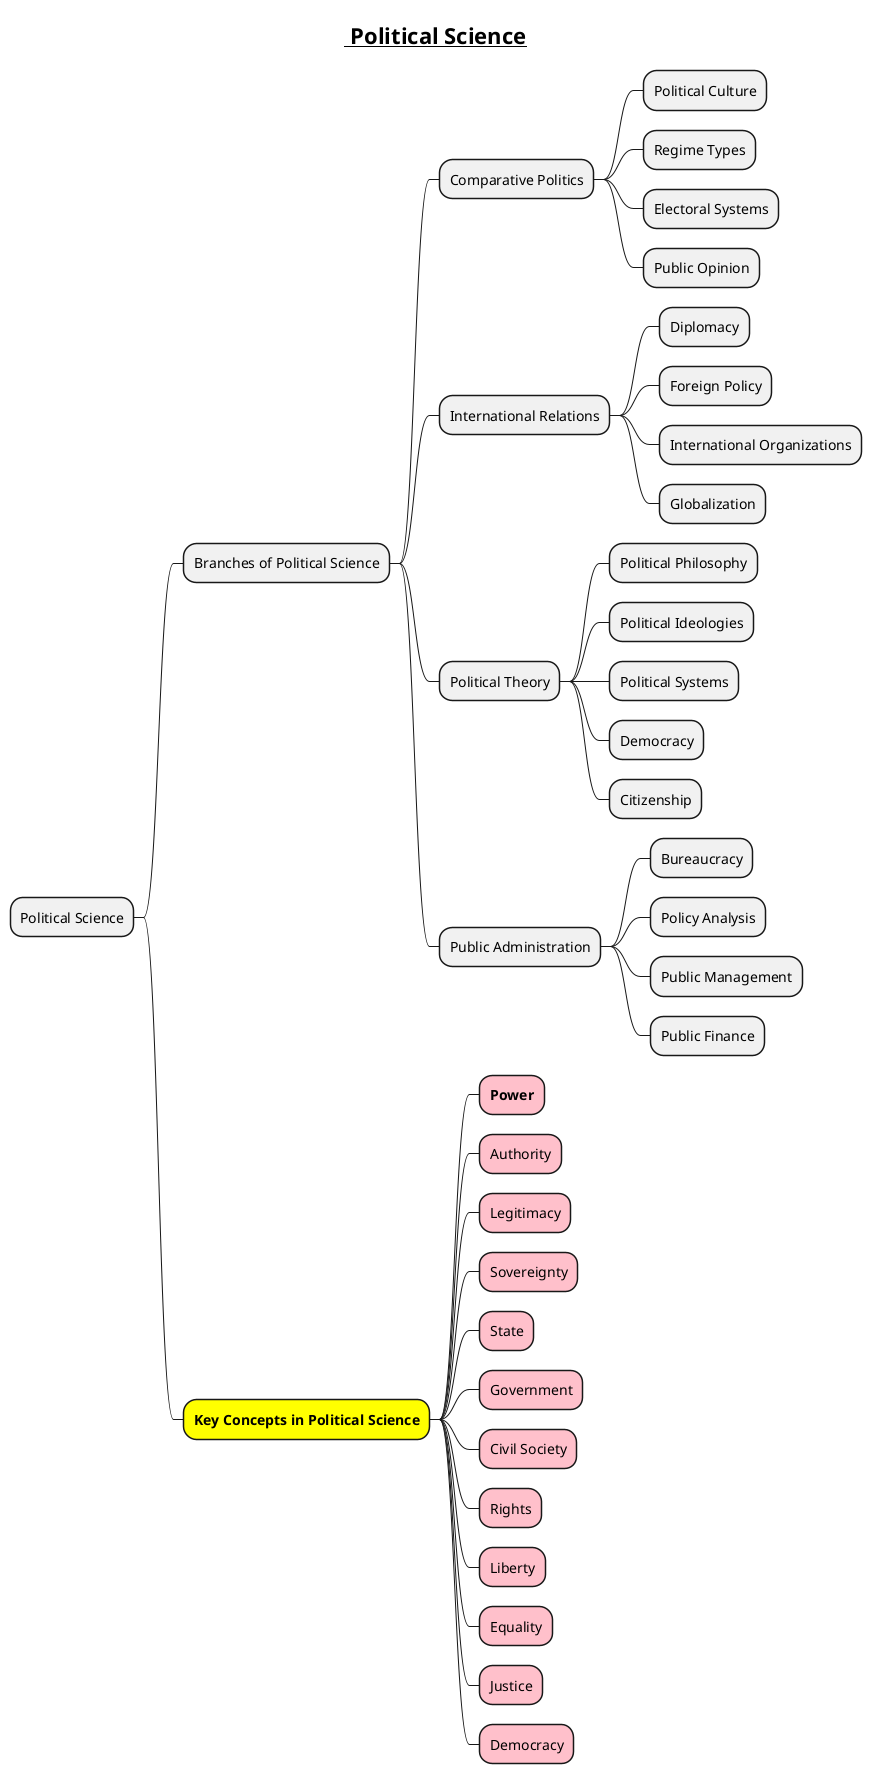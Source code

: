 @startmindmap
title = __ Political Science__

* Political Science
** Branches of Political Science
*** Comparative Politics
**** Political Culture
**** Regime Types
**** Electoral Systems
**** Public Opinion
*** International Relations
**** Diplomacy
**** Foreign Policy
**** International Organizations
**** Globalization
*** Political Theory
**** Political Philosophy
**** Political Ideologies
**** Political Systems
**** Democracy
**** Citizenship
*** Public Administration
**** Bureaucracy
**** Policy Analysis
**** Public Management
**** Public Finance
**[#yellow] **Key Concepts in Political Science**
***[#pink] **Power**
***[#pink] Authority
***[#pink] Legitimacy
***[#pink] Sovereignty
***[#pink] State
***[#pink] Government
***[#pink] Civil Society
***[#pink] Rights
***[#pink] Liberty
***[#pink] Equality
***[#pink] Justice
***[#pink] Democracy
@endmindmap
